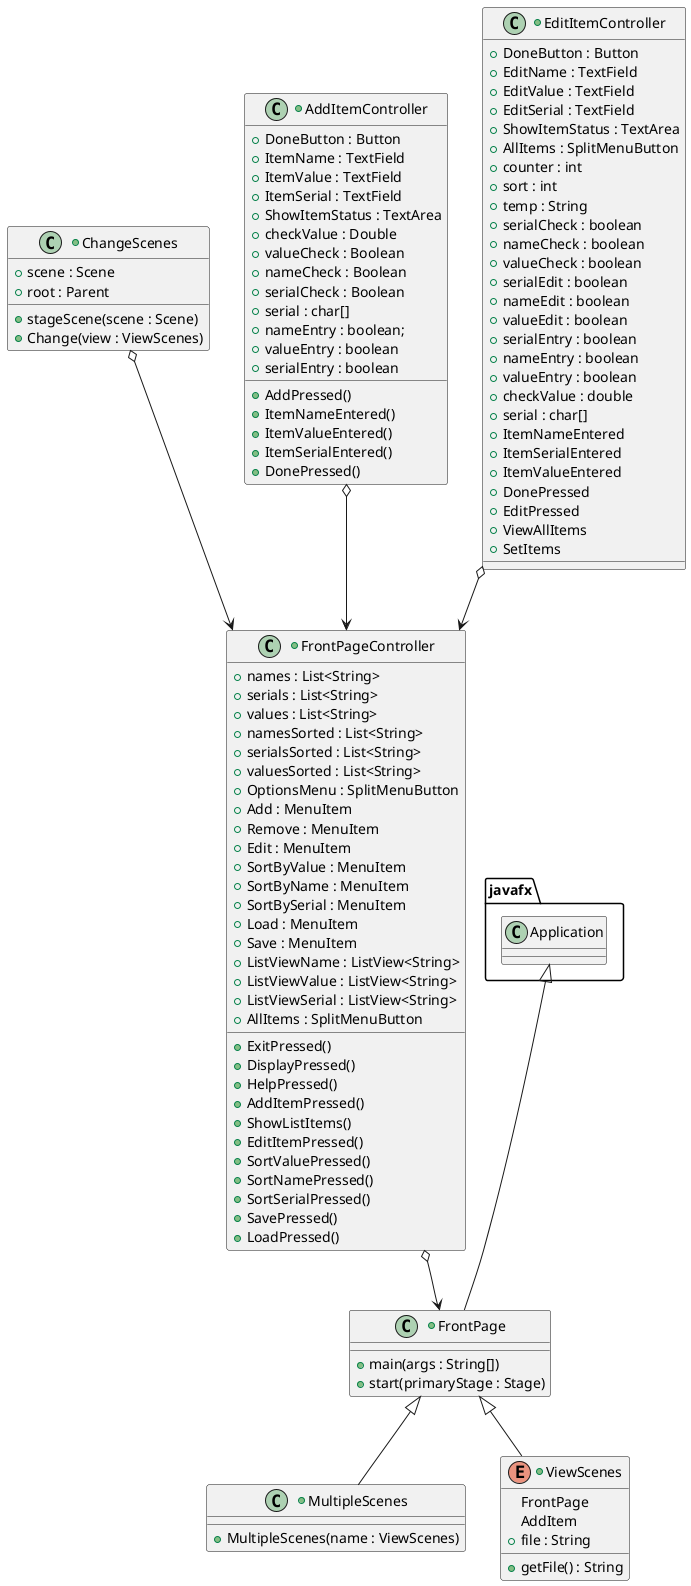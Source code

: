 @startuml
'https://plantuml.com/class-diagram

+class FrontPage {
    +main(args : String[])
    +start(primaryStage : Stage)

}

+class FrontPageController {

    +names : List<String>
    +serials : List<String>
    +values : List<String>
    +namesSorted : List<String>
    +serialsSorted : List<String>
    +valuesSorted : List<String>
    +OptionsMenu : SplitMenuButton
    +Add : MenuItem
    +Remove : MenuItem
    +Edit : MenuItem
    +SortByValue : MenuItem
    +SortByName : MenuItem
    +SortBySerial : MenuItem
    +Load : MenuItem
    +Save : MenuItem
    +ListViewName : ListView<String>
    +ListViewValue : ListView<String>
    +ListViewSerial : ListView<String>
    +AllItems : SplitMenuButton
    +ExitPressed()
    +DisplayPressed()
    +HelpPressed()
    +AddItemPressed()
    +ShowListItems()
    +EditItemPressed()
    +SortValuePressed()
    +SortNamePressed()
    +SortSerialPressed()
    +SavePressed()
    +LoadPressed()
}

+class MultipleScenes {
     +MultipleScenes(name : ViewScenes)
}

+enum ViewScenes{
    FrontPage
    AddItem
    +file : String
    +getFile() : String
}

+class ChangeScenes {
    +scene : Scene
    +root : Parent
    +stageScene(scene : Scene)
    +Change(view : ViewScenes)
}

+class AddItemController {

    +DoneButton : Button
    +ItemName : TextField
    +ItemValue : TextField
    +ItemSerial : TextField
    +ShowItemStatus : TextArea
    +checkValue : Double
    +valueCheck : Boolean
    +nameCheck : Boolean
    +serialCheck : Boolean
    +serial : char[]
    +AddPressed()
    +ItemNameEntered()
    +ItemValueEntered()
    +ItemSerialEntered()
    +DonePressed()
    +nameEntry : boolean;
    +valueEntry : boolean
    +serialEntry : boolean
}

+class EditItemController {

    +DoneButton : Button
    +EditName : TextField
    +EditValue : TextField
    +EditSerial : TextField
    +ShowItemStatus : TextArea
    +AllItems : SplitMenuButton
    +counter : int
    +sort : int
    +temp : String
    +serialCheck : boolean
    +nameCheck : boolean
    +valueCheck : boolean
    +serialEdit : boolean
    +nameEdit : boolean
    +valueEdit : boolean
    +serialEntry : boolean
    +nameEntry : boolean
    +valueEntry : boolean
    +checkValue : double
    +serial : char[]
    +ItemNameEntered
    +ItemSerialEntered
    +ItemValueEntered
    +DonePressed
    +EditPressed
    +ViewAllItems
    +SetItems
}
javafx.Application <|-- FrontPage
FrontPageController o--> FrontPage
EditItemController o--> FrontPageController
AddItemController o--> FrontPageController
FrontPage <|-- MultipleScenes
ChangeScenes o--> FrontPageController
FrontPage <|-- ViewScenes



@enduml